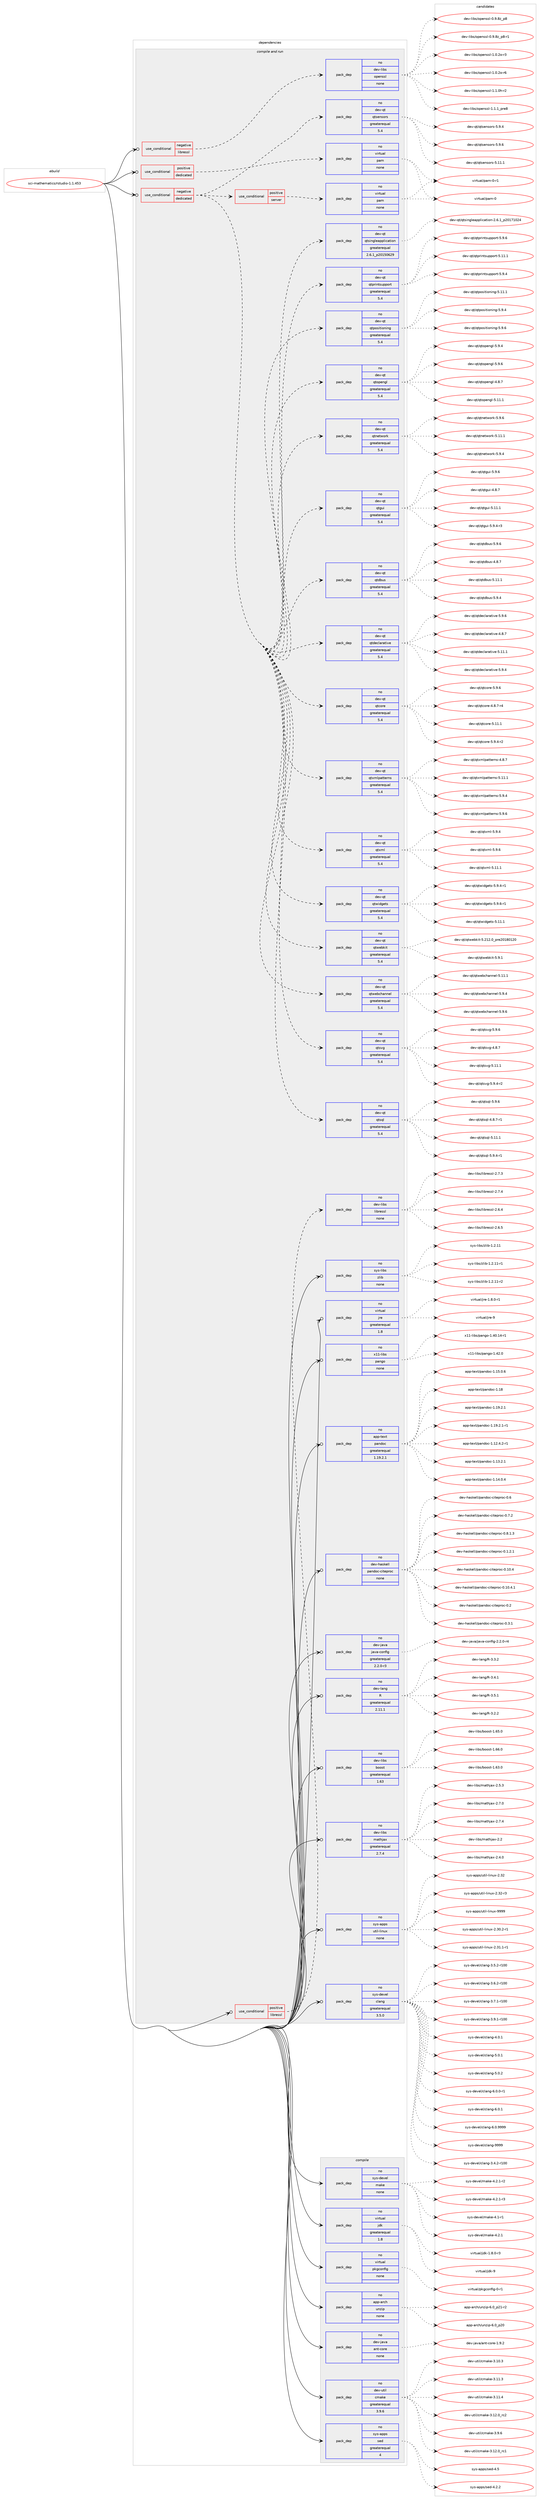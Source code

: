 digraph prolog {

# *************
# Graph options
# *************

newrank=true;
concentrate=true;
compound=true;
graph [rankdir=LR,fontname=Helvetica,fontsize=10,ranksep=1.5];#, ranksep=2.5, nodesep=0.2];
edge  [arrowhead=vee];
node  [fontname=Helvetica,fontsize=10];

# **********
# The ebuild
# **********

subgraph cluster_leftcol {
color=gray;
rank=same;
label=<<i>ebuild</i>>;
id [label="sci-mathematics/rstudio-1.1.453", color=red, width=4, href="../sci-mathematics/rstudio-1.1.453.svg"];
}

# ****************
# The dependencies
# ****************

subgraph cluster_midcol {
color=gray;
label=<<i>dependencies</i>>;
subgraph cluster_compile {
fillcolor="#eeeeee";
style=filled;
label=<<i>compile</i>>;
subgraph pack1891 {
dependency2667 [label=<<TABLE BORDER="0" CELLBORDER="1" CELLSPACING="0" CELLPADDING="4" WIDTH="220"><TR><TD ROWSPAN="6" CELLPADDING="30">pack_dep</TD></TR><TR><TD WIDTH="110">no</TD></TR><TR><TD>app-arch</TD></TR><TR><TD>unzip</TD></TR><TR><TD>none</TD></TR><TR><TD></TD></TR></TABLE>>, shape=none, color=blue];
}
id:e -> dependency2667:w [weight=20,style="solid",arrowhead="vee"];
subgraph pack1892 {
dependency2668 [label=<<TABLE BORDER="0" CELLBORDER="1" CELLSPACING="0" CELLPADDING="4" WIDTH="220"><TR><TD ROWSPAN="6" CELLPADDING="30">pack_dep</TD></TR><TR><TD WIDTH="110">no</TD></TR><TR><TD>dev-java</TD></TR><TR><TD>ant-core</TD></TR><TR><TD>none</TD></TR><TR><TD></TD></TR></TABLE>>, shape=none, color=blue];
}
id:e -> dependency2668:w [weight=20,style="solid",arrowhead="vee"];
subgraph pack1893 {
dependency2669 [label=<<TABLE BORDER="0" CELLBORDER="1" CELLSPACING="0" CELLPADDING="4" WIDTH="220"><TR><TD ROWSPAN="6" CELLPADDING="30">pack_dep</TD></TR><TR><TD WIDTH="110">no</TD></TR><TR><TD>dev-util</TD></TR><TR><TD>cmake</TD></TR><TR><TD>greaterequal</TD></TR><TR><TD>3.9.6</TD></TR></TABLE>>, shape=none, color=blue];
}
id:e -> dependency2669:w [weight=20,style="solid",arrowhead="vee"];
subgraph pack1894 {
dependency2670 [label=<<TABLE BORDER="0" CELLBORDER="1" CELLSPACING="0" CELLPADDING="4" WIDTH="220"><TR><TD ROWSPAN="6" CELLPADDING="30">pack_dep</TD></TR><TR><TD WIDTH="110">no</TD></TR><TR><TD>sys-apps</TD></TR><TR><TD>sed</TD></TR><TR><TD>greaterequal</TD></TR><TR><TD>4</TD></TR></TABLE>>, shape=none, color=blue];
}
id:e -> dependency2670:w [weight=20,style="solid",arrowhead="vee"];
subgraph pack1895 {
dependency2671 [label=<<TABLE BORDER="0" CELLBORDER="1" CELLSPACING="0" CELLPADDING="4" WIDTH="220"><TR><TD ROWSPAN="6" CELLPADDING="30">pack_dep</TD></TR><TR><TD WIDTH="110">no</TD></TR><TR><TD>sys-devel</TD></TR><TR><TD>make</TD></TR><TR><TD>none</TD></TR><TR><TD></TD></TR></TABLE>>, shape=none, color=blue];
}
id:e -> dependency2671:w [weight=20,style="solid",arrowhead="vee"];
subgraph pack1896 {
dependency2672 [label=<<TABLE BORDER="0" CELLBORDER="1" CELLSPACING="0" CELLPADDING="4" WIDTH="220"><TR><TD ROWSPAN="6" CELLPADDING="30">pack_dep</TD></TR><TR><TD WIDTH="110">no</TD></TR><TR><TD>virtual</TD></TR><TR><TD>jdk</TD></TR><TR><TD>greaterequal</TD></TR><TR><TD>1.8</TD></TR></TABLE>>, shape=none, color=blue];
}
id:e -> dependency2672:w [weight=20,style="solid",arrowhead="vee"];
subgraph pack1897 {
dependency2673 [label=<<TABLE BORDER="0" CELLBORDER="1" CELLSPACING="0" CELLPADDING="4" WIDTH="220"><TR><TD ROWSPAN="6" CELLPADDING="30">pack_dep</TD></TR><TR><TD WIDTH="110">no</TD></TR><TR><TD>virtual</TD></TR><TR><TD>pkgconfig</TD></TR><TR><TD>none</TD></TR><TR><TD></TD></TR></TABLE>>, shape=none, color=blue];
}
id:e -> dependency2673:w [weight=20,style="solid",arrowhead="vee"];
}
subgraph cluster_compileandrun {
fillcolor="#eeeeee";
style=filled;
label=<<i>compile and run</i>>;
subgraph cond738 {
dependency2674 [label=<<TABLE BORDER="0" CELLBORDER="1" CELLSPACING="0" CELLPADDING="4"><TR><TD ROWSPAN="3" CELLPADDING="10">use_conditional</TD></TR><TR><TD>negative</TD></TR><TR><TD>dedicated</TD></TR></TABLE>>, shape=none, color=red];
subgraph pack1898 {
dependency2675 [label=<<TABLE BORDER="0" CELLBORDER="1" CELLSPACING="0" CELLPADDING="4" WIDTH="220"><TR><TD ROWSPAN="6" CELLPADDING="30">pack_dep</TD></TR><TR><TD WIDTH="110">no</TD></TR><TR><TD>dev-qt</TD></TR><TR><TD>qtcore</TD></TR><TR><TD>greaterequal</TD></TR><TR><TD>5.4</TD></TR></TABLE>>, shape=none, color=blue];
}
dependency2674:e -> dependency2675:w [weight=20,style="dashed",arrowhead="vee"];
subgraph pack1899 {
dependency2676 [label=<<TABLE BORDER="0" CELLBORDER="1" CELLSPACING="0" CELLPADDING="4" WIDTH="220"><TR><TD ROWSPAN="6" CELLPADDING="30">pack_dep</TD></TR><TR><TD WIDTH="110">no</TD></TR><TR><TD>dev-qt</TD></TR><TR><TD>qtdeclarative</TD></TR><TR><TD>greaterequal</TD></TR><TR><TD>5.4</TD></TR></TABLE>>, shape=none, color=blue];
}
dependency2674:e -> dependency2676:w [weight=20,style="dashed",arrowhead="vee"];
subgraph pack1900 {
dependency2677 [label=<<TABLE BORDER="0" CELLBORDER="1" CELLSPACING="0" CELLPADDING="4" WIDTH="220"><TR><TD ROWSPAN="6" CELLPADDING="30">pack_dep</TD></TR><TR><TD WIDTH="110">no</TD></TR><TR><TD>dev-qt</TD></TR><TR><TD>qtdbus</TD></TR><TR><TD>greaterequal</TD></TR><TR><TD>5.4</TD></TR></TABLE>>, shape=none, color=blue];
}
dependency2674:e -> dependency2677:w [weight=20,style="dashed",arrowhead="vee"];
subgraph pack1901 {
dependency2678 [label=<<TABLE BORDER="0" CELLBORDER="1" CELLSPACING="0" CELLPADDING="4" WIDTH="220"><TR><TD ROWSPAN="6" CELLPADDING="30">pack_dep</TD></TR><TR><TD WIDTH="110">no</TD></TR><TR><TD>dev-qt</TD></TR><TR><TD>qtgui</TD></TR><TR><TD>greaterequal</TD></TR><TR><TD>5.4</TD></TR></TABLE>>, shape=none, color=blue];
}
dependency2674:e -> dependency2678:w [weight=20,style="dashed",arrowhead="vee"];
subgraph pack1902 {
dependency2679 [label=<<TABLE BORDER="0" CELLBORDER="1" CELLSPACING="0" CELLPADDING="4" WIDTH="220"><TR><TD ROWSPAN="6" CELLPADDING="30">pack_dep</TD></TR><TR><TD WIDTH="110">no</TD></TR><TR><TD>dev-qt</TD></TR><TR><TD>qtnetwork</TD></TR><TR><TD>greaterequal</TD></TR><TR><TD>5.4</TD></TR></TABLE>>, shape=none, color=blue];
}
dependency2674:e -> dependency2679:w [weight=20,style="dashed",arrowhead="vee"];
subgraph pack1903 {
dependency2680 [label=<<TABLE BORDER="0" CELLBORDER="1" CELLSPACING="0" CELLPADDING="4" WIDTH="220"><TR><TD ROWSPAN="6" CELLPADDING="30">pack_dep</TD></TR><TR><TD WIDTH="110">no</TD></TR><TR><TD>dev-qt</TD></TR><TR><TD>qtopengl</TD></TR><TR><TD>greaterequal</TD></TR><TR><TD>5.4</TD></TR></TABLE>>, shape=none, color=blue];
}
dependency2674:e -> dependency2680:w [weight=20,style="dashed",arrowhead="vee"];
subgraph pack1904 {
dependency2681 [label=<<TABLE BORDER="0" CELLBORDER="1" CELLSPACING="0" CELLPADDING="4" WIDTH="220"><TR><TD ROWSPAN="6" CELLPADDING="30">pack_dep</TD></TR><TR><TD WIDTH="110">no</TD></TR><TR><TD>dev-qt</TD></TR><TR><TD>qtpositioning</TD></TR><TR><TD>greaterequal</TD></TR><TR><TD>5.4</TD></TR></TABLE>>, shape=none, color=blue];
}
dependency2674:e -> dependency2681:w [weight=20,style="dashed",arrowhead="vee"];
subgraph pack1905 {
dependency2682 [label=<<TABLE BORDER="0" CELLBORDER="1" CELLSPACING="0" CELLPADDING="4" WIDTH="220"><TR><TD ROWSPAN="6" CELLPADDING="30">pack_dep</TD></TR><TR><TD WIDTH="110">no</TD></TR><TR><TD>dev-qt</TD></TR><TR><TD>qtprintsupport</TD></TR><TR><TD>greaterequal</TD></TR><TR><TD>5.4</TD></TR></TABLE>>, shape=none, color=blue];
}
dependency2674:e -> dependency2682:w [weight=20,style="dashed",arrowhead="vee"];
subgraph pack1906 {
dependency2683 [label=<<TABLE BORDER="0" CELLBORDER="1" CELLSPACING="0" CELLPADDING="4" WIDTH="220"><TR><TD ROWSPAN="6" CELLPADDING="30">pack_dep</TD></TR><TR><TD WIDTH="110">no</TD></TR><TR><TD>dev-qt</TD></TR><TR><TD>qtsingleapplication</TD></TR><TR><TD>greaterequal</TD></TR><TR><TD>2.6.1_p20150629</TD></TR></TABLE>>, shape=none, color=blue];
}
dependency2674:e -> dependency2683:w [weight=20,style="dashed",arrowhead="vee"];
subgraph pack1907 {
dependency2684 [label=<<TABLE BORDER="0" CELLBORDER="1" CELLSPACING="0" CELLPADDING="4" WIDTH="220"><TR><TD ROWSPAN="6" CELLPADDING="30">pack_dep</TD></TR><TR><TD WIDTH="110">no</TD></TR><TR><TD>dev-qt</TD></TR><TR><TD>qtsensors</TD></TR><TR><TD>greaterequal</TD></TR><TR><TD>5.4</TD></TR></TABLE>>, shape=none, color=blue];
}
dependency2674:e -> dependency2684:w [weight=20,style="dashed",arrowhead="vee"];
subgraph pack1908 {
dependency2685 [label=<<TABLE BORDER="0" CELLBORDER="1" CELLSPACING="0" CELLPADDING="4" WIDTH="220"><TR><TD ROWSPAN="6" CELLPADDING="30">pack_dep</TD></TR><TR><TD WIDTH="110">no</TD></TR><TR><TD>dev-qt</TD></TR><TR><TD>qtsql</TD></TR><TR><TD>greaterequal</TD></TR><TR><TD>5.4</TD></TR></TABLE>>, shape=none, color=blue];
}
dependency2674:e -> dependency2685:w [weight=20,style="dashed",arrowhead="vee"];
subgraph pack1909 {
dependency2686 [label=<<TABLE BORDER="0" CELLBORDER="1" CELLSPACING="0" CELLPADDING="4" WIDTH="220"><TR><TD ROWSPAN="6" CELLPADDING="30">pack_dep</TD></TR><TR><TD WIDTH="110">no</TD></TR><TR><TD>dev-qt</TD></TR><TR><TD>qtsvg</TD></TR><TR><TD>greaterequal</TD></TR><TR><TD>5.4</TD></TR></TABLE>>, shape=none, color=blue];
}
dependency2674:e -> dependency2686:w [weight=20,style="dashed",arrowhead="vee"];
subgraph pack1910 {
dependency2687 [label=<<TABLE BORDER="0" CELLBORDER="1" CELLSPACING="0" CELLPADDING="4" WIDTH="220"><TR><TD ROWSPAN="6" CELLPADDING="30">pack_dep</TD></TR><TR><TD WIDTH="110">no</TD></TR><TR><TD>dev-qt</TD></TR><TR><TD>qtwebchannel</TD></TR><TR><TD>greaterequal</TD></TR><TR><TD>5.4</TD></TR></TABLE>>, shape=none, color=blue];
}
dependency2674:e -> dependency2687:w [weight=20,style="dashed",arrowhead="vee"];
subgraph pack1911 {
dependency2688 [label=<<TABLE BORDER="0" CELLBORDER="1" CELLSPACING="0" CELLPADDING="4" WIDTH="220"><TR><TD ROWSPAN="6" CELLPADDING="30">pack_dep</TD></TR><TR><TD WIDTH="110">no</TD></TR><TR><TD>dev-qt</TD></TR><TR><TD>qtwebkit</TD></TR><TR><TD>greaterequal</TD></TR><TR><TD>5.4</TD></TR></TABLE>>, shape=none, color=blue];
}
dependency2674:e -> dependency2688:w [weight=20,style="dashed",arrowhead="vee"];
subgraph pack1912 {
dependency2689 [label=<<TABLE BORDER="0" CELLBORDER="1" CELLSPACING="0" CELLPADDING="4" WIDTH="220"><TR><TD ROWSPAN="6" CELLPADDING="30">pack_dep</TD></TR><TR><TD WIDTH="110">no</TD></TR><TR><TD>dev-qt</TD></TR><TR><TD>qtwidgets</TD></TR><TR><TD>greaterequal</TD></TR><TR><TD>5.4</TD></TR></TABLE>>, shape=none, color=blue];
}
dependency2674:e -> dependency2689:w [weight=20,style="dashed",arrowhead="vee"];
subgraph pack1913 {
dependency2690 [label=<<TABLE BORDER="0" CELLBORDER="1" CELLSPACING="0" CELLPADDING="4" WIDTH="220"><TR><TD ROWSPAN="6" CELLPADDING="30">pack_dep</TD></TR><TR><TD WIDTH="110">no</TD></TR><TR><TD>dev-qt</TD></TR><TR><TD>qtxml</TD></TR><TR><TD>greaterequal</TD></TR><TR><TD>5.4</TD></TR></TABLE>>, shape=none, color=blue];
}
dependency2674:e -> dependency2690:w [weight=20,style="dashed",arrowhead="vee"];
subgraph pack1914 {
dependency2691 [label=<<TABLE BORDER="0" CELLBORDER="1" CELLSPACING="0" CELLPADDING="4" WIDTH="220"><TR><TD ROWSPAN="6" CELLPADDING="30">pack_dep</TD></TR><TR><TD WIDTH="110">no</TD></TR><TR><TD>dev-qt</TD></TR><TR><TD>qtxmlpatterns</TD></TR><TR><TD>greaterequal</TD></TR><TR><TD>5.4</TD></TR></TABLE>>, shape=none, color=blue];
}
dependency2674:e -> dependency2691:w [weight=20,style="dashed",arrowhead="vee"];
subgraph cond739 {
dependency2692 [label=<<TABLE BORDER="0" CELLBORDER="1" CELLSPACING="0" CELLPADDING="4"><TR><TD ROWSPAN="3" CELLPADDING="10">use_conditional</TD></TR><TR><TD>positive</TD></TR><TR><TD>server</TD></TR></TABLE>>, shape=none, color=red];
subgraph pack1915 {
dependency2693 [label=<<TABLE BORDER="0" CELLBORDER="1" CELLSPACING="0" CELLPADDING="4" WIDTH="220"><TR><TD ROWSPAN="6" CELLPADDING="30">pack_dep</TD></TR><TR><TD WIDTH="110">no</TD></TR><TR><TD>virtual</TD></TR><TR><TD>pam</TD></TR><TR><TD>none</TD></TR><TR><TD></TD></TR></TABLE>>, shape=none, color=blue];
}
dependency2692:e -> dependency2693:w [weight=20,style="dashed",arrowhead="vee"];
}
dependency2674:e -> dependency2692:w [weight=20,style="dashed",arrowhead="vee"];
}
id:e -> dependency2674:w [weight=20,style="solid",arrowhead="odotvee"];
subgraph cond740 {
dependency2694 [label=<<TABLE BORDER="0" CELLBORDER="1" CELLSPACING="0" CELLPADDING="4"><TR><TD ROWSPAN="3" CELLPADDING="10">use_conditional</TD></TR><TR><TD>negative</TD></TR><TR><TD>libressl</TD></TR></TABLE>>, shape=none, color=red];
subgraph pack1916 {
dependency2695 [label=<<TABLE BORDER="0" CELLBORDER="1" CELLSPACING="0" CELLPADDING="4" WIDTH="220"><TR><TD ROWSPAN="6" CELLPADDING="30">pack_dep</TD></TR><TR><TD WIDTH="110">no</TD></TR><TR><TD>dev-libs</TD></TR><TR><TD>openssl</TD></TR><TR><TD>none</TD></TR><TR><TD></TD></TR></TABLE>>, shape=none, color=blue];
}
dependency2694:e -> dependency2695:w [weight=20,style="dashed",arrowhead="vee"];
}
id:e -> dependency2694:w [weight=20,style="solid",arrowhead="odotvee"];
subgraph cond741 {
dependency2696 [label=<<TABLE BORDER="0" CELLBORDER="1" CELLSPACING="0" CELLPADDING="4"><TR><TD ROWSPAN="3" CELLPADDING="10">use_conditional</TD></TR><TR><TD>positive</TD></TR><TR><TD>dedicated</TD></TR></TABLE>>, shape=none, color=red];
subgraph pack1917 {
dependency2697 [label=<<TABLE BORDER="0" CELLBORDER="1" CELLSPACING="0" CELLPADDING="4" WIDTH="220"><TR><TD ROWSPAN="6" CELLPADDING="30">pack_dep</TD></TR><TR><TD WIDTH="110">no</TD></TR><TR><TD>virtual</TD></TR><TR><TD>pam</TD></TR><TR><TD>none</TD></TR><TR><TD></TD></TR></TABLE>>, shape=none, color=blue];
}
dependency2696:e -> dependency2697:w [weight=20,style="dashed",arrowhead="vee"];
}
id:e -> dependency2696:w [weight=20,style="solid",arrowhead="odotvee"];
subgraph cond742 {
dependency2698 [label=<<TABLE BORDER="0" CELLBORDER="1" CELLSPACING="0" CELLPADDING="4"><TR><TD ROWSPAN="3" CELLPADDING="10">use_conditional</TD></TR><TR><TD>positive</TD></TR><TR><TD>libressl</TD></TR></TABLE>>, shape=none, color=red];
subgraph pack1918 {
dependency2699 [label=<<TABLE BORDER="0" CELLBORDER="1" CELLSPACING="0" CELLPADDING="4" WIDTH="220"><TR><TD ROWSPAN="6" CELLPADDING="30">pack_dep</TD></TR><TR><TD WIDTH="110">no</TD></TR><TR><TD>dev-libs</TD></TR><TR><TD>libressl</TD></TR><TR><TD>none</TD></TR><TR><TD></TD></TR></TABLE>>, shape=none, color=blue];
}
dependency2698:e -> dependency2699:w [weight=20,style="dashed",arrowhead="vee"];
}
id:e -> dependency2698:w [weight=20,style="solid",arrowhead="odotvee"];
subgraph pack1919 {
dependency2700 [label=<<TABLE BORDER="0" CELLBORDER="1" CELLSPACING="0" CELLPADDING="4" WIDTH="220"><TR><TD ROWSPAN="6" CELLPADDING="30">pack_dep</TD></TR><TR><TD WIDTH="110">no</TD></TR><TR><TD>app-text</TD></TR><TR><TD>pandoc</TD></TR><TR><TD>greaterequal</TD></TR><TR><TD>1.19.2.1</TD></TR></TABLE>>, shape=none, color=blue];
}
id:e -> dependency2700:w [weight=20,style="solid",arrowhead="odotvee"];
subgraph pack1920 {
dependency2701 [label=<<TABLE BORDER="0" CELLBORDER="1" CELLSPACING="0" CELLPADDING="4" WIDTH="220"><TR><TD ROWSPAN="6" CELLPADDING="30">pack_dep</TD></TR><TR><TD WIDTH="110">no</TD></TR><TR><TD>dev-haskell</TD></TR><TR><TD>pandoc-citeproc</TD></TR><TR><TD>none</TD></TR><TR><TD></TD></TR></TABLE>>, shape=none, color=blue];
}
id:e -> dependency2701:w [weight=20,style="solid",arrowhead="odotvee"];
subgraph pack1921 {
dependency2702 [label=<<TABLE BORDER="0" CELLBORDER="1" CELLSPACING="0" CELLPADDING="4" WIDTH="220"><TR><TD ROWSPAN="6" CELLPADDING="30">pack_dep</TD></TR><TR><TD WIDTH="110">no</TD></TR><TR><TD>dev-java</TD></TR><TR><TD>java-config</TD></TR><TR><TD>greaterequal</TD></TR><TR><TD>2.2.0-r3</TD></TR></TABLE>>, shape=none, color=blue];
}
id:e -> dependency2702:w [weight=20,style="solid",arrowhead="odotvee"];
subgraph pack1922 {
dependency2703 [label=<<TABLE BORDER="0" CELLBORDER="1" CELLSPACING="0" CELLPADDING="4" WIDTH="220"><TR><TD ROWSPAN="6" CELLPADDING="30">pack_dep</TD></TR><TR><TD WIDTH="110">no</TD></TR><TR><TD>dev-lang</TD></TR><TR><TD>R</TD></TR><TR><TD>greaterequal</TD></TR><TR><TD>2.11.1</TD></TR></TABLE>>, shape=none, color=blue];
}
id:e -> dependency2703:w [weight=20,style="solid",arrowhead="odotvee"];
subgraph pack1923 {
dependency2704 [label=<<TABLE BORDER="0" CELLBORDER="1" CELLSPACING="0" CELLPADDING="4" WIDTH="220"><TR><TD ROWSPAN="6" CELLPADDING="30">pack_dep</TD></TR><TR><TD WIDTH="110">no</TD></TR><TR><TD>dev-libs</TD></TR><TR><TD>boost</TD></TR><TR><TD>greaterequal</TD></TR><TR><TD>1.63</TD></TR></TABLE>>, shape=none, color=blue];
}
id:e -> dependency2704:w [weight=20,style="solid",arrowhead="odotvee"];
subgraph pack1924 {
dependency2705 [label=<<TABLE BORDER="0" CELLBORDER="1" CELLSPACING="0" CELLPADDING="4" WIDTH="220"><TR><TD ROWSPAN="6" CELLPADDING="30">pack_dep</TD></TR><TR><TD WIDTH="110">no</TD></TR><TR><TD>dev-libs</TD></TR><TR><TD>mathjax</TD></TR><TR><TD>greaterequal</TD></TR><TR><TD>2.7.4</TD></TR></TABLE>>, shape=none, color=blue];
}
id:e -> dependency2705:w [weight=20,style="solid",arrowhead="odotvee"];
subgraph pack1925 {
dependency2706 [label=<<TABLE BORDER="0" CELLBORDER="1" CELLSPACING="0" CELLPADDING="4" WIDTH="220"><TR><TD ROWSPAN="6" CELLPADDING="30">pack_dep</TD></TR><TR><TD WIDTH="110">no</TD></TR><TR><TD>sys-apps</TD></TR><TR><TD>util-linux</TD></TR><TR><TD>none</TD></TR><TR><TD></TD></TR></TABLE>>, shape=none, color=blue];
}
id:e -> dependency2706:w [weight=20,style="solid",arrowhead="odotvee"];
subgraph pack1926 {
dependency2707 [label=<<TABLE BORDER="0" CELLBORDER="1" CELLSPACING="0" CELLPADDING="4" WIDTH="220"><TR><TD ROWSPAN="6" CELLPADDING="30">pack_dep</TD></TR><TR><TD WIDTH="110">no</TD></TR><TR><TD>sys-devel</TD></TR><TR><TD>clang</TD></TR><TR><TD>greaterequal</TD></TR><TR><TD>3.5.0</TD></TR></TABLE>>, shape=none, color=blue];
}
id:e -> dependency2707:w [weight=20,style="solid",arrowhead="odotvee"];
subgraph pack1927 {
dependency2708 [label=<<TABLE BORDER="0" CELLBORDER="1" CELLSPACING="0" CELLPADDING="4" WIDTH="220"><TR><TD ROWSPAN="6" CELLPADDING="30">pack_dep</TD></TR><TR><TD WIDTH="110">no</TD></TR><TR><TD>sys-libs</TD></TR><TR><TD>zlib</TD></TR><TR><TD>none</TD></TR><TR><TD></TD></TR></TABLE>>, shape=none, color=blue];
}
id:e -> dependency2708:w [weight=20,style="solid",arrowhead="odotvee"];
subgraph pack1928 {
dependency2709 [label=<<TABLE BORDER="0" CELLBORDER="1" CELLSPACING="0" CELLPADDING="4" WIDTH="220"><TR><TD ROWSPAN="6" CELLPADDING="30">pack_dep</TD></TR><TR><TD WIDTH="110">no</TD></TR><TR><TD>virtual</TD></TR><TR><TD>jre</TD></TR><TR><TD>greaterequal</TD></TR><TR><TD>1.8</TD></TR></TABLE>>, shape=none, color=blue];
}
id:e -> dependency2709:w [weight=20,style="solid",arrowhead="odotvee"];
subgraph pack1929 {
dependency2710 [label=<<TABLE BORDER="0" CELLBORDER="1" CELLSPACING="0" CELLPADDING="4" WIDTH="220"><TR><TD ROWSPAN="6" CELLPADDING="30">pack_dep</TD></TR><TR><TD WIDTH="110">no</TD></TR><TR><TD>x11-libs</TD></TR><TR><TD>pango</TD></TR><TR><TD>none</TD></TR><TR><TD></TD></TR></TABLE>>, shape=none, color=blue];
}
id:e -> dependency2710:w [weight=20,style="solid",arrowhead="odotvee"];
}
subgraph cluster_run {
fillcolor="#eeeeee";
style=filled;
label=<<i>run</i>>;
}
}

# **************
# The candidates
# **************

subgraph cluster_choices {
rank=same;
color=gray;
label=<<i>candidates</i>>;

subgraph choice1891 {
color=black;
nodesep=1;
choice971121124597114991044711711012210511245544648951125048 [label="app-arch/unzip-6.0_p20", color=red, width=4,href="../app-arch/unzip-6.0_p20.svg"];
choice9711211245971149910447117110122105112455446489511250494511450 [label="app-arch/unzip-6.0_p21-r2", color=red, width=4,href="../app-arch/unzip-6.0_p21-r2.svg"];
dependency2667:e -> choice971121124597114991044711711012210511245544648951125048:w [style=dotted,weight="100"];
dependency2667:e -> choice9711211245971149910447117110122105112455446489511250494511450:w [style=dotted,weight="100"];
}
subgraph choice1892 {
color=black;
nodesep=1;
choice10010111845106971189747971101164599111114101454946574650 [label="dev-java/ant-core-1.9.2", color=red, width=4,href="../dev-java/ant-core-1.9.2.svg"];
dependency2668:e -> choice10010111845106971189747971101164599111114101454946574650:w [style=dotted,weight="100"];
}
subgraph choice1893 {
color=black;
nodesep=1;
choice1001011184511711610510847991099710710145514649504648951149949 [label="dev-util/cmake-3.12.0_rc1", color=red, width=4,href="../dev-util/cmake-3.12.0_rc1.svg"];
choice1001011184511711610510847991099710710145514649484651 [label="dev-util/cmake-3.10.3", color=red, width=4,href="../dev-util/cmake-3.10.3.svg"];
choice1001011184511711610510847991099710710145514649494651 [label="dev-util/cmake-3.11.3", color=red, width=4,href="../dev-util/cmake-3.11.3.svg"];
choice1001011184511711610510847991099710710145514649494652 [label="dev-util/cmake-3.11.4", color=red, width=4,href="../dev-util/cmake-3.11.4.svg"];
choice1001011184511711610510847991099710710145514649504648951149950 [label="dev-util/cmake-3.12.0_rc2", color=red, width=4,href="../dev-util/cmake-3.12.0_rc2.svg"];
choice10010111845117116105108479910997107101455146574654 [label="dev-util/cmake-3.9.6", color=red, width=4,href="../dev-util/cmake-3.9.6.svg"];
dependency2669:e -> choice1001011184511711610510847991099710710145514649504648951149949:w [style=dotted,weight="100"];
dependency2669:e -> choice1001011184511711610510847991099710710145514649484651:w [style=dotted,weight="100"];
dependency2669:e -> choice1001011184511711610510847991099710710145514649494651:w [style=dotted,weight="100"];
dependency2669:e -> choice1001011184511711610510847991099710710145514649494652:w [style=dotted,weight="100"];
dependency2669:e -> choice1001011184511711610510847991099710710145514649504648951149950:w [style=dotted,weight="100"];
dependency2669:e -> choice10010111845117116105108479910997107101455146574654:w [style=dotted,weight="100"];
}
subgraph choice1894 {
color=black;
nodesep=1;
choice115121115459711211211547115101100455246504650 [label="sys-apps/sed-4.2.2", color=red, width=4,href="../sys-apps/sed-4.2.2.svg"];
choice11512111545971121121154711510110045524653 [label="sys-apps/sed-4.5", color=red, width=4,href="../sys-apps/sed-4.5.svg"];
dependency2670:e -> choice115121115459711211211547115101100455246504650:w [style=dotted,weight="100"];
dependency2670:e -> choice11512111545971121121154711510110045524653:w [style=dotted,weight="100"];
}
subgraph choice1895 {
color=black;
nodesep=1;
choice115121115451001011181011084710997107101455246494511449 [label="sys-devel/make-4.1-r1", color=red, width=4,href="../sys-devel/make-4.1-r1.svg"];
choice115121115451001011181011084710997107101455246504649 [label="sys-devel/make-4.2.1", color=red, width=4,href="../sys-devel/make-4.2.1.svg"];
choice1151211154510010111810110847109971071014552465046494511450 [label="sys-devel/make-4.2.1-r2", color=red, width=4,href="../sys-devel/make-4.2.1-r2.svg"];
choice1151211154510010111810110847109971071014552465046494511451 [label="sys-devel/make-4.2.1-r3", color=red, width=4,href="../sys-devel/make-4.2.1-r3.svg"];
dependency2671:e -> choice115121115451001011181011084710997107101455246494511449:w [style=dotted,weight="100"];
dependency2671:e -> choice115121115451001011181011084710997107101455246504649:w [style=dotted,weight="100"];
dependency2671:e -> choice1151211154510010111810110847109971071014552465046494511450:w [style=dotted,weight="100"];
dependency2671:e -> choice1151211154510010111810110847109971071014552465046494511451:w [style=dotted,weight="100"];
}
subgraph choice1896 {
color=black;
nodesep=1;
choice11810511411611797108471061001074549465646484511451 [label="virtual/jdk-1.8.0-r3", color=red, width=4,href="../virtual/jdk-1.8.0-r3.svg"];
choice11810511411611797108471061001074557 [label="virtual/jdk-9", color=red, width=4,href="../virtual/jdk-9.svg"];
dependency2672:e -> choice11810511411611797108471061001074549465646484511451:w [style=dotted,weight="100"];
dependency2672:e -> choice11810511411611797108471061001074557:w [style=dotted,weight="100"];
}
subgraph choice1897 {
color=black;
nodesep=1;
choice11810511411611797108471121071039911111010210510345484511449 [label="virtual/pkgconfig-0-r1", color=red, width=4,href="../virtual/pkgconfig-0-r1.svg"];
dependency2673:e -> choice11810511411611797108471121071039911111010210510345484511449:w [style=dotted,weight="100"];
}
subgraph choice1898 {
color=black;
nodesep=1;
choice1001011184511311647113116991111141014552465646554511452 [label="dev-qt/qtcore-4.8.7-r4", color=red, width=4,href="../dev-qt/qtcore-4.8.7-r4.svg"];
choice10010111845113116471131169911111410145534649494649 [label="dev-qt/qtcore-5.11.1", color=red, width=4,href="../dev-qt/qtcore-5.11.1.svg"];
choice1001011184511311647113116991111141014553465746524511450 [label="dev-qt/qtcore-5.9.4-r2", color=red, width=4,href="../dev-qt/qtcore-5.9.4-r2.svg"];
choice100101118451131164711311699111114101455346574654 [label="dev-qt/qtcore-5.9.6", color=red, width=4,href="../dev-qt/qtcore-5.9.6.svg"];
dependency2675:e -> choice1001011184511311647113116991111141014552465646554511452:w [style=dotted,weight="100"];
dependency2675:e -> choice10010111845113116471131169911111410145534649494649:w [style=dotted,weight="100"];
dependency2675:e -> choice1001011184511311647113116991111141014553465746524511450:w [style=dotted,weight="100"];
dependency2675:e -> choice100101118451131164711311699111114101455346574654:w [style=dotted,weight="100"];
}
subgraph choice1899 {
color=black;
nodesep=1;
choice1001011184511311647113116100101991089711497116105118101455246564655 [label="dev-qt/qtdeclarative-4.8.7", color=red, width=4,href="../dev-qt/qtdeclarative-4.8.7.svg"];
choice100101118451131164711311610010199108971149711610511810145534649494649 [label="dev-qt/qtdeclarative-5.11.1", color=red, width=4,href="../dev-qt/qtdeclarative-5.11.1.svg"];
choice1001011184511311647113116100101991089711497116105118101455346574652 [label="dev-qt/qtdeclarative-5.9.4", color=red, width=4,href="../dev-qt/qtdeclarative-5.9.4.svg"];
choice1001011184511311647113116100101991089711497116105118101455346574654 [label="dev-qt/qtdeclarative-5.9.6", color=red, width=4,href="../dev-qt/qtdeclarative-5.9.6.svg"];
dependency2676:e -> choice1001011184511311647113116100101991089711497116105118101455246564655:w [style=dotted,weight="100"];
dependency2676:e -> choice100101118451131164711311610010199108971149711610511810145534649494649:w [style=dotted,weight="100"];
dependency2676:e -> choice1001011184511311647113116100101991089711497116105118101455346574652:w [style=dotted,weight="100"];
dependency2676:e -> choice1001011184511311647113116100101991089711497116105118101455346574654:w [style=dotted,weight="100"];
}
subgraph choice1900 {
color=black;
nodesep=1;
choice100101118451131164711311610098117115455246564655 [label="dev-qt/qtdbus-4.8.7", color=red, width=4,href="../dev-qt/qtdbus-4.8.7.svg"];
choice10010111845113116471131161009811711545534649494649 [label="dev-qt/qtdbus-5.11.1", color=red, width=4,href="../dev-qt/qtdbus-5.11.1.svg"];
choice100101118451131164711311610098117115455346574652 [label="dev-qt/qtdbus-5.9.4", color=red, width=4,href="../dev-qt/qtdbus-5.9.4.svg"];
choice100101118451131164711311610098117115455346574654 [label="dev-qt/qtdbus-5.9.6", color=red, width=4,href="../dev-qt/qtdbus-5.9.6.svg"];
dependency2677:e -> choice100101118451131164711311610098117115455246564655:w [style=dotted,weight="100"];
dependency2677:e -> choice10010111845113116471131161009811711545534649494649:w [style=dotted,weight="100"];
dependency2677:e -> choice100101118451131164711311610098117115455346574652:w [style=dotted,weight="100"];
dependency2677:e -> choice100101118451131164711311610098117115455346574654:w [style=dotted,weight="100"];
}
subgraph choice1901 {
color=black;
nodesep=1;
choice1001011184511311647113116103117105455246564655 [label="dev-qt/qtgui-4.8.7", color=red, width=4,href="../dev-qt/qtgui-4.8.7.svg"];
choice100101118451131164711311610311710545534649494649 [label="dev-qt/qtgui-5.11.1", color=red, width=4,href="../dev-qt/qtgui-5.11.1.svg"];
choice10010111845113116471131161031171054553465746524511451 [label="dev-qt/qtgui-5.9.4-r3", color=red, width=4,href="../dev-qt/qtgui-5.9.4-r3.svg"];
choice1001011184511311647113116103117105455346574654 [label="dev-qt/qtgui-5.9.6", color=red, width=4,href="../dev-qt/qtgui-5.9.6.svg"];
dependency2678:e -> choice1001011184511311647113116103117105455246564655:w [style=dotted,weight="100"];
dependency2678:e -> choice100101118451131164711311610311710545534649494649:w [style=dotted,weight="100"];
dependency2678:e -> choice10010111845113116471131161031171054553465746524511451:w [style=dotted,weight="100"];
dependency2678:e -> choice1001011184511311647113116103117105455346574654:w [style=dotted,weight="100"];
}
subgraph choice1902 {
color=black;
nodesep=1;
choice100101118451131164711311611010111611911111410745534649494649 [label="dev-qt/qtnetwork-5.11.1", color=red, width=4,href="../dev-qt/qtnetwork-5.11.1.svg"];
choice1001011184511311647113116110101116119111114107455346574652 [label="dev-qt/qtnetwork-5.9.4", color=red, width=4,href="../dev-qt/qtnetwork-5.9.4.svg"];
choice1001011184511311647113116110101116119111114107455346574654 [label="dev-qt/qtnetwork-5.9.6", color=red, width=4,href="../dev-qt/qtnetwork-5.9.6.svg"];
dependency2679:e -> choice100101118451131164711311611010111611911111410745534649494649:w [style=dotted,weight="100"];
dependency2679:e -> choice1001011184511311647113116110101116119111114107455346574652:w [style=dotted,weight="100"];
dependency2679:e -> choice1001011184511311647113116110101116119111114107455346574654:w [style=dotted,weight="100"];
}
subgraph choice1903 {
color=black;
nodesep=1;
choice1001011184511311647113116111112101110103108455246564655 [label="dev-qt/qtopengl-4.8.7", color=red, width=4,href="../dev-qt/qtopengl-4.8.7.svg"];
choice100101118451131164711311611111210111010310845534649494649 [label="dev-qt/qtopengl-5.11.1", color=red, width=4,href="../dev-qt/qtopengl-5.11.1.svg"];
choice1001011184511311647113116111112101110103108455346574652 [label="dev-qt/qtopengl-5.9.4", color=red, width=4,href="../dev-qt/qtopengl-5.9.4.svg"];
choice1001011184511311647113116111112101110103108455346574654 [label="dev-qt/qtopengl-5.9.6", color=red, width=4,href="../dev-qt/qtopengl-5.9.6.svg"];
dependency2680:e -> choice1001011184511311647113116111112101110103108455246564655:w [style=dotted,weight="100"];
dependency2680:e -> choice100101118451131164711311611111210111010310845534649494649:w [style=dotted,weight="100"];
dependency2680:e -> choice1001011184511311647113116111112101110103108455346574652:w [style=dotted,weight="100"];
dependency2680:e -> choice1001011184511311647113116111112101110103108455346574654:w [style=dotted,weight="100"];
}
subgraph choice1904 {
color=black;
nodesep=1;
choice100101118451131164711311611211111510511610511111010511010345534649494649 [label="dev-qt/qtpositioning-5.11.1", color=red, width=4,href="../dev-qt/qtpositioning-5.11.1.svg"];
choice1001011184511311647113116112111115105116105111110105110103455346574652 [label="dev-qt/qtpositioning-5.9.4", color=red, width=4,href="../dev-qt/qtpositioning-5.9.4.svg"];
choice1001011184511311647113116112111115105116105111110105110103455346574654 [label="dev-qt/qtpositioning-5.9.6", color=red, width=4,href="../dev-qt/qtpositioning-5.9.6.svg"];
dependency2681:e -> choice100101118451131164711311611211111510511610511111010511010345534649494649:w [style=dotted,weight="100"];
dependency2681:e -> choice1001011184511311647113116112111115105116105111110105110103455346574652:w [style=dotted,weight="100"];
dependency2681:e -> choice1001011184511311647113116112111115105116105111110105110103455346574654:w [style=dotted,weight="100"];
}
subgraph choice1905 {
color=black;
nodesep=1;
choice100101118451131164711311611211410511011611511711211211111411645534649494649 [label="dev-qt/qtprintsupport-5.11.1", color=red, width=4,href="../dev-qt/qtprintsupport-5.11.1.svg"];
choice1001011184511311647113116112114105110116115117112112111114116455346574652 [label="dev-qt/qtprintsupport-5.9.4", color=red, width=4,href="../dev-qt/qtprintsupport-5.9.4.svg"];
choice1001011184511311647113116112114105110116115117112112111114116455346574654 [label="dev-qt/qtprintsupport-5.9.6", color=red, width=4,href="../dev-qt/qtprintsupport-5.9.6.svg"];
dependency2682:e -> choice100101118451131164711311611211410511011611511711211211111411645534649494649:w [style=dotted,weight="100"];
dependency2682:e -> choice1001011184511311647113116112114105110116115117112112111114116455346574652:w [style=dotted,weight="100"];
dependency2682:e -> choice1001011184511311647113116112114105110116115117112112111114116455346574654:w [style=dotted,weight="100"];
}
subgraph choice1906 {
color=black;
nodesep=1;
choice1001011184511311647113116115105110103108101971121121081059997116105111110455046544649951125048495549485052 [label="dev-qt/qtsingleapplication-2.6.1_p20171024", color=red, width=4,href="../dev-qt/qtsingleapplication-2.6.1_p20171024.svg"];
dependency2683:e -> choice1001011184511311647113116115105110103108101971121121081059997116105111110455046544649951125048495549485052:w [style=dotted,weight="100"];
}
subgraph choice1907 {
color=black;
nodesep=1;
choice100101118451131164711311611510111011511111411545534649494649 [label="dev-qt/qtsensors-5.11.1", color=red, width=4,href="../dev-qt/qtsensors-5.11.1.svg"];
choice1001011184511311647113116115101110115111114115455346574652 [label="dev-qt/qtsensors-5.9.4", color=red, width=4,href="../dev-qt/qtsensors-5.9.4.svg"];
choice1001011184511311647113116115101110115111114115455346574654 [label="dev-qt/qtsensors-5.9.6", color=red, width=4,href="../dev-qt/qtsensors-5.9.6.svg"];
dependency2684:e -> choice100101118451131164711311611510111011511111411545534649494649:w [style=dotted,weight="100"];
dependency2684:e -> choice1001011184511311647113116115101110115111114115455346574652:w [style=dotted,weight="100"];
dependency2684:e -> choice1001011184511311647113116115101110115111114115455346574654:w [style=dotted,weight="100"];
}
subgraph choice1908 {
color=black;
nodesep=1;
choice10010111845113116471131161151131084552465646554511449 [label="dev-qt/qtsql-4.8.7-r1", color=red, width=4,href="../dev-qt/qtsql-4.8.7-r1.svg"];
choice100101118451131164711311611511310845534649494649 [label="dev-qt/qtsql-5.11.1", color=red, width=4,href="../dev-qt/qtsql-5.11.1.svg"];
choice10010111845113116471131161151131084553465746524511449 [label="dev-qt/qtsql-5.9.4-r1", color=red, width=4,href="../dev-qt/qtsql-5.9.4-r1.svg"];
choice1001011184511311647113116115113108455346574654 [label="dev-qt/qtsql-5.9.6", color=red, width=4,href="../dev-qt/qtsql-5.9.6.svg"];
dependency2685:e -> choice10010111845113116471131161151131084552465646554511449:w [style=dotted,weight="100"];
dependency2685:e -> choice100101118451131164711311611511310845534649494649:w [style=dotted,weight="100"];
dependency2685:e -> choice10010111845113116471131161151131084553465746524511449:w [style=dotted,weight="100"];
dependency2685:e -> choice1001011184511311647113116115113108455346574654:w [style=dotted,weight="100"];
}
subgraph choice1909 {
color=black;
nodesep=1;
choice1001011184511311647113116115118103455246564655 [label="dev-qt/qtsvg-4.8.7", color=red, width=4,href="../dev-qt/qtsvg-4.8.7.svg"];
choice100101118451131164711311611511810345534649494649 [label="dev-qt/qtsvg-5.11.1", color=red, width=4,href="../dev-qt/qtsvg-5.11.1.svg"];
choice10010111845113116471131161151181034553465746524511450 [label="dev-qt/qtsvg-5.9.4-r2", color=red, width=4,href="../dev-qt/qtsvg-5.9.4-r2.svg"];
choice1001011184511311647113116115118103455346574654 [label="dev-qt/qtsvg-5.9.6", color=red, width=4,href="../dev-qt/qtsvg-5.9.6.svg"];
dependency2686:e -> choice1001011184511311647113116115118103455246564655:w [style=dotted,weight="100"];
dependency2686:e -> choice100101118451131164711311611511810345534649494649:w [style=dotted,weight="100"];
dependency2686:e -> choice10010111845113116471131161151181034553465746524511450:w [style=dotted,weight="100"];
dependency2686:e -> choice1001011184511311647113116115118103455346574654:w [style=dotted,weight="100"];
}
subgraph choice1910 {
color=black;
nodesep=1;
choice100101118451131164711311611910198991049711011010110845534649494649 [label="dev-qt/qtwebchannel-5.11.1", color=red, width=4,href="../dev-qt/qtwebchannel-5.11.1.svg"];
choice1001011184511311647113116119101989910497110110101108455346574652 [label="dev-qt/qtwebchannel-5.9.4", color=red, width=4,href="../dev-qt/qtwebchannel-5.9.4.svg"];
choice1001011184511311647113116119101989910497110110101108455346574654 [label="dev-qt/qtwebchannel-5.9.6", color=red, width=4,href="../dev-qt/qtwebchannel-5.9.6.svg"];
dependency2687:e -> choice100101118451131164711311611910198991049711011010110845534649494649:w [style=dotted,weight="100"];
dependency2687:e -> choice1001011184511311647113116119101989910497110110101108455346574652:w [style=dotted,weight="100"];
dependency2687:e -> choice1001011184511311647113116119101989910497110110101108455346574654:w [style=dotted,weight="100"];
}
subgraph choice1911 {
color=black;
nodesep=1;
choice1001011184511311647113116119101981071051164553465049504648951121141015048495648495048 [label="dev-qt/qtwebkit-5.212.0_pre20180120", color=red, width=4,href="../dev-qt/qtwebkit-5.212.0_pre20180120.svg"];
choice100101118451131164711311611910198107105116455346574649 [label="dev-qt/qtwebkit-5.9.1", color=red, width=4,href="../dev-qt/qtwebkit-5.9.1.svg"];
dependency2688:e -> choice1001011184511311647113116119101981071051164553465049504648951121141015048495648495048:w [style=dotted,weight="100"];
dependency2688:e -> choice100101118451131164711311611910198107105116455346574649:w [style=dotted,weight="100"];
}
subgraph choice1912 {
color=black;
nodesep=1;
choice100101118451131164711311611910510010310111611545534649494649 [label="dev-qt/qtwidgets-5.11.1", color=red, width=4,href="../dev-qt/qtwidgets-5.11.1.svg"];
choice10010111845113116471131161191051001031011161154553465746524511449 [label="dev-qt/qtwidgets-5.9.4-r1", color=red, width=4,href="../dev-qt/qtwidgets-5.9.4-r1.svg"];
choice10010111845113116471131161191051001031011161154553465746544511449 [label="dev-qt/qtwidgets-5.9.6-r1", color=red, width=4,href="../dev-qt/qtwidgets-5.9.6-r1.svg"];
dependency2689:e -> choice100101118451131164711311611910510010310111611545534649494649:w [style=dotted,weight="100"];
dependency2689:e -> choice10010111845113116471131161191051001031011161154553465746524511449:w [style=dotted,weight="100"];
dependency2689:e -> choice10010111845113116471131161191051001031011161154553465746544511449:w [style=dotted,weight="100"];
}
subgraph choice1913 {
color=black;
nodesep=1;
choice100101118451131164711311612010910845534649494649 [label="dev-qt/qtxml-5.11.1", color=red, width=4,href="../dev-qt/qtxml-5.11.1.svg"];
choice1001011184511311647113116120109108455346574652 [label="dev-qt/qtxml-5.9.4", color=red, width=4,href="../dev-qt/qtxml-5.9.4.svg"];
choice1001011184511311647113116120109108455346574654 [label="dev-qt/qtxml-5.9.6", color=red, width=4,href="../dev-qt/qtxml-5.9.6.svg"];
dependency2690:e -> choice100101118451131164711311612010910845534649494649:w [style=dotted,weight="100"];
dependency2690:e -> choice1001011184511311647113116120109108455346574652:w [style=dotted,weight="100"];
dependency2690:e -> choice1001011184511311647113116120109108455346574654:w [style=dotted,weight="100"];
}
subgraph choice1914 {
color=black;
nodesep=1;
choice100101118451131164711311612010910811297116116101114110115455246564655 [label="dev-qt/qtxmlpatterns-4.8.7", color=red, width=4,href="../dev-qt/qtxmlpatterns-4.8.7.svg"];
choice10010111845113116471131161201091081129711611610111411011545534649494649 [label="dev-qt/qtxmlpatterns-5.11.1", color=red, width=4,href="../dev-qt/qtxmlpatterns-5.11.1.svg"];
choice100101118451131164711311612010910811297116116101114110115455346574652 [label="dev-qt/qtxmlpatterns-5.9.4", color=red, width=4,href="../dev-qt/qtxmlpatterns-5.9.4.svg"];
choice100101118451131164711311612010910811297116116101114110115455346574654 [label="dev-qt/qtxmlpatterns-5.9.6", color=red, width=4,href="../dev-qt/qtxmlpatterns-5.9.6.svg"];
dependency2691:e -> choice100101118451131164711311612010910811297116116101114110115455246564655:w [style=dotted,weight="100"];
dependency2691:e -> choice10010111845113116471131161201091081129711611610111411011545534649494649:w [style=dotted,weight="100"];
dependency2691:e -> choice100101118451131164711311612010910811297116116101114110115455346574652:w [style=dotted,weight="100"];
dependency2691:e -> choice100101118451131164711311612010910811297116116101114110115455346574654:w [style=dotted,weight="100"];
}
subgraph choice1915 {
color=black;
nodesep=1;
choice1181051141161179710847112971094548 [label="virtual/pam-0", color=red, width=4,href="../virtual/pam-0.svg"];
choice11810511411611797108471129710945484511449 [label="virtual/pam-0-r1", color=red, width=4,href="../virtual/pam-0-r1.svg"];
dependency2693:e -> choice1181051141161179710847112971094548:w [style=dotted,weight="100"];
dependency2693:e -> choice11810511411611797108471129710945484511449:w [style=dotted,weight="100"];
}
subgraph choice1916 {
color=black;
nodesep=1;
choice1001011184510810598115471111121011101151151084548465746561229511256 [label="dev-libs/openssl-0.9.8z_p8", color=red, width=4,href="../dev-libs/openssl-0.9.8z_p8.svg"];
choice10010111845108105981154711111210111011511510845484657465612295112564511449 [label="dev-libs/openssl-0.9.8z_p8-r1", color=red, width=4,href="../dev-libs/openssl-0.9.8z_p8-r1.svg"];
choice1001011184510810598115471111121011101151151084549464846501114511451 [label="dev-libs/openssl-1.0.2o-r3", color=red, width=4,href="../dev-libs/openssl-1.0.2o-r3.svg"];
choice1001011184510810598115471111121011101151151084549464846501114511454 [label="dev-libs/openssl-1.0.2o-r6", color=red, width=4,href="../dev-libs/openssl-1.0.2o-r6.svg"];
choice1001011184510810598115471111121011101151151084549464946481044511450 [label="dev-libs/openssl-1.1.0h-r2", color=red, width=4,href="../dev-libs/openssl-1.1.0h-r2.svg"];
choice1001011184510810598115471111121011101151151084549464946499511211410156 [label="dev-libs/openssl-1.1.1_pre8", color=red, width=4,href="../dev-libs/openssl-1.1.1_pre8.svg"];
dependency2695:e -> choice1001011184510810598115471111121011101151151084548465746561229511256:w [style=dotted,weight="100"];
dependency2695:e -> choice10010111845108105981154711111210111011511510845484657465612295112564511449:w [style=dotted,weight="100"];
dependency2695:e -> choice1001011184510810598115471111121011101151151084549464846501114511451:w [style=dotted,weight="100"];
dependency2695:e -> choice1001011184510810598115471111121011101151151084549464846501114511454:w [style=dotted,weight="100"];
dependency2695:e -> choice1001011184510810598115471111121011101151151084549464946481044511450:w [style=dotted,weight="100"];
dependency2695:e -> choice1001011184510810598115471111121011101151151084549464946499511211410156:w [style=dotted,weight="100"];
}
subgraph choice1917 {
color=black;
nodesep=1;
choice1181051141161179710847112971094548 [label="virtual/pam-0", color=red, width=4,href="../virtual/pam-0.svg"];
choice11810511411611797108471129710945484511449 [label="virtual/pam-0-r1", color=red, width=4,href="../virtual/pam-0-r1.svg"];
dependency2697:e -> choice1181051141161179710847112971094548:w [style=dotted,weight="100"];
dependency2697:e -> choice11810511411611797108471129710945484511449:w [style=dotted,weight="100"];
}
subgraph choice1918 {
color=black;
nodesep=1;
choice10010111845108105981154710810598114101115115108455046544652 [label="dev-libs/libressl-2.6.4", color=red, width=4,href="../dev-libs/libressl-2.6.4.svg"];
choice10010111845108105981154710810598114101115115108455046544653 [label="dev-libs/libressl-2.6.5", color=red, width=4,href="../dev-libs/libressl-2.6.5.svg"];
choice10010111845108105981154710810598114101115115108455046554651 [label="dev-libs/libressl-2.7.3", color=red, width=4,href="../dev-libs/libressl-2.7.3.svg"];
choice10010111845108105981154710810598114101115115108455046554652 [label="dev-libs/libressl-2.7.4", color=red, width=4,href="../dev-libs/libressl-2.7.4.svg"];
dependency2699:e -> choice10010111845108105981154710810598114101115115108455046544652:w [style=dotted,weight="100"];
dependency2699:e -> choice10010111845108105981154710810598114101115115108455046544653:w [style=dotted,weight="100"];
dependency2699:e -> choice10010111845108105981154710810598114101115115108455046554651:w [style=dotted,weight="100"];
dependency2699:e -> choice10010111845108105981154710810598114101115115108455046554652:w [style=dotted,weight="100"];
}
subgraph choice1919 {
color=black;
nodesep=1;
choice97112112451161011201164711297110100111994549464950465246504511449 [label="app-text/pandoc-1.12.4.2-r1", color=red, width=4,href="../app-text/pandoc-1.12.4.2-r1.svg"];
choice9711211245116101120116471129711010011199454946495146504649 [label="app-text/pandoc-1.13.2.1", color=red, width=4,href="../app-text/pandoc-1.13.2.1.svg"];
choice9711211245116101120116471129711010011199454946495246484652 [label="app-text/pandoc-1.14.0.4", color=red, width=4,href="../app-text/pandoc-1.14.0.4.svg"];
choice9711211245116101120116471129711010011199454946495346484654 [label="app-text/pandoc-1.15.0.6", color=red, width=4,href="../app-text/pandoc-1.15.0.6.svg"];
choice97112112451161011201164711297110100111994549464956 [label="app-text/pandoc-1.18", color=red, width=4,href="../app-text/pandoc-1.18.svg"];
choice9711211245116101120116471129711010011199454946495746504649 [label="app-text/pandoc-1.19.2.1", color=red, width=4,href="../app-text/pandoc-1.19.2.1.svg"];
choice97112112451161011201164711297110100111994549464957465046494511449 [label="app-text/pandoc-1.19.2.1-r1", color=red, width=4,href="../app-text/pandoc-1.19.2.1-r1.svg"];
dependency2700:e -> choice97112112451161011201164711297110100111994549464950465246504511449:w [style=dotted,weight="100"];
dependency2700:e -> choice9711211245116101120116471129711010011199454946495146504649:w [style=dotted,weight="100"];
dependency2700:e -> choice9711211245116101120116471129711010011199454946495246484652:w [style=dotted,weight="100"];
dependency2700:e -> choice9711211245116101120116471129711010011199454946495346484654:w [style=dotted,weight="100"];
dependency2700:e -> choice97112112451161011201164711297110100111994549464956:w [style=dotted,weight="100"];
dependency2700:e -> choice9711211245116101120116471129711010011199454946495746504649:w [style=dotted,weight="100"];
dependency2700:e -> choice97112112451161011201164711297110100111994549464957465046494511449:w [style=dotted,weight="100"];
}
subgraph choice1920 {
color=black;
nodesep=1;
choice10010111845104971151071011081084711297110100111994599105116101112114111994548464946504649 [label="dev-haskell/pandoc-citeproc-0.1.2.1", color=red, width=4,href="../dev-haskell/pandoc-citeproc-0.1.2.1.svg"];
choice100101118451049711510710110810847112971101001119945991051161011121141119945484649484652 [label="dev-haskell/pandoc-citeproc-0.10.4", color=red, width=4,href="../dev-haskell/pandoc-citeproc-0.10.4.svg"];
choice1001011184510497115107101108108471129711010011199459910511610111211411199454846494846524649 [label="dev-haskell/pandoc-citeproc-0.10.4.1", color=red, width=4,href="../dev-haskell/pandoc-citeproc-0.10.4.1.svg"];
choice100101118451049711510710110810847112971101001119945991051161011121141119945484650 [label="dev-haskell/pandoc-citeproc-0.2", color=red, width=4,href="../dev-haskell/pandoc-citeproc-0.2.svg"];
choice1001011184510497115107101108108471129711010011199459910511610111211411199454846514649 [label="dev-haskell/pandoc-citeproc-0.3.1", color=red, width=4,href="../dev-haskell/pandoc-citeproc-0.3.1.svg"];
choice100101118451049711510710110810847112971101001119945991051161011121141119945484654 [label="dev-haskell/pandoc-citeproc-0.6", color=red, width=4,href="../dev-haskell/pandoc-citeproc-0.6.svg"];
choice1001011184510497115107101108108471129711010011199459910511610111211411199454846554650 [label="dev-haskell/pandoc-citeproc-0.7.2", color=red, width=4,href="../dev-haskell/pandoc-citeproc-0.7.2.svg"];
choice10010111845104971151071011081084711297110100111994599105116101112114111994548465646494651 [label="dev-haskell/pandoc-citeproc-0.8.1.3", color=red, width=4,href="../dev-haskell/pandoc-citeproc-0.8.1.3.svg"];
dependency2701:e -> choice10010111845104971151071011081084711297110100111994599105116101112114111994548464946504649:w [style=dotted,weight="100"];
dependency2701:e -> choice100101118451049711510710110810847112971101001119945991051161011121141119945484649484652:w [style=dotted,weight="100"];
dependency2701:e -> choice1001011184510497115107101108108471129711010011199459910511610111211411199454846494846524649:w [style=dotted,weight="100"];
dependency2701:e -> choice100101118451049711510710110810847112971101001119945991051161011121141119945484650:w [style=dotted,weight="100"];
dependency2701:e -> choice1001011184510497115107101108108471129711010011199459910511610111211411199454846514649:w [style=dotted,weight="100"];
dependency2701:e -> choice100101118451049711510710110810847112971101001119945991051161011121141119945484654:w [style=dotted,weight="100"];
dependency2701:e -> choice1001011184510497115107101108108471129711010011199459910511610111211411199454846554650:w [style=dotted,weight="100"];
dependency2701:e -> choice10010111845104971151071011081084711297110100111994599105116101112114111994548465646494651:w [style=dotted,weight="100"];
}
subgraph choice1921 {
color=black;
nodesep=1;
choice10010111845106971189747106971189745991111101021051034550465046484511452 [label="dev-java/java-config-2.2.0-r4", color=red, width=4,href="../dev-java/java-config-2.2.0-r4.svg"];
dependency2702:e -> choice10010111845106971189747106971189745991111101021051034550465046484511452:w [style=dotted,weight="100"];
}
subgraph choice1922 {
color=black;
nodesep=1;
choice10010111845108971101034782455146504650 [label="dev-lang/R-3.2.2", color=red, width=4,href="../dev-lang/R-3.2.2.svg"];
choice10010111845108971101034782455146514650 [label="dev-lang/R-3.3.2", color=red, width=4,href="../dev-lang/R-3.3.2.svg"];
choice10010111845108971101034782455146524649 [label="dev-lang/R-3.4.1", color=red, width=4,href="../dev-lang/R-3.4.1.svg"];
choice10010111845108971101034782455146534649 [label="dev-lang/R-3.5.1", color=red, width=4,href="../dev-lang/R-3.5.1.svg"];
dependency2703:e -> choice10010111845108971101034782455146504650:w [style=dotted,weight="100"];
dependency2703:e -> choice10010111845108971101034782455146514650:w [style=dotted,weight="100"];
dependency2703:e -> choice10010111845108971101034782455146524649:w [style=dotted,weight="100"];
dependency2703:e -> choice10010111845108971101034782455146534649:w [style=dotted,weight="100"];
}
subgraph choice1923 {
color=black;
nodesep=1;
choice1001011184510810598115479811111111511645494654514648 [label="dev-libs/boost-1.63.0", color=red, width=4,href="../dev-libs/boost-1.63.0.svg"];
choice1001011184510810598115479811111111511645494654534648 [label="dev-libs/boost-1.65.0", color=red, width=4,href="../dev-libs/boost-1.65.0.svg"];
choice1001011184510810598115479811111111511645494654544648 [label="dev-libs/boost-1.66.0", color=red, width=4,href="../dev-libs/boost-1.66.0.svg"];
dependency2704:e -> choice1001011184510810598115479811111111511645494654514648:w [style=dotted,weight="100"];
dependency2704:e -> choice1001011184510810598115479811111111511645494654534648:w [style=dotted,weight="100"];
dependency2704:e -> choice1001011184510810598115479811111111511645494654544648:w [style=dotted,weight="100"];
}
subgraph choice1924 {
color=black;
nodesep=1;
choice100101118451081059811547109971161041069712045504650 [label="dev-libs/mathjax-2.2", color=red, width=4,href="../dev-libs/mathjax-2.2.svg"];
choice1001011184510810598115471099711610410697120455046524648 [label="dev-libs/mathjax-2.4.0", color=red, width=4,href="../dev-libs/mathjax-2.4.0.svg"];
choice1001011184510810598115471099711610410697120455046534651 [label="dev-libs/mathjax-2.5.3", color=red, width=4,href="../dev-libs/mathjax-2.5.3.svg"];
choice1001011184510810598115471099711610410697120455046554648 [label="dev-libs/mathjax-2.7.0", color=red, width=4,href="../dev-libs/mathjax-2.7.0.svg"];
choice1001011184510810598115471099711610410697120455046554652 [label="dev-libs/mathjax-2.7.4", color=red, width=4,href="../dev-libs/mathjax-2.7.4.svg"];
dependency2705:e -> choice100101118451081059811547109971161041069712045504650:w [style=dotted,weight="100"];
dependency2705:e -> choice1001011184510810598115471099711610410697120455046524648:w [style=dotted,weight="100"];
dependency2705:e -> choice1001011184510810598115471099711610410697120455046534651:w [style=dotted,weight="100"];
dependency2705:e -> choice1001011184510810598115471099711610410697120455046554648:w [style=dotted,weight="100"];
dependency2705:e -> choice1001011184510810598115471099711610410697120455046554652:w [style=dotted,weight="100"];
}
subgraph choice1925 {
color=black;
nodesep=1;
choice11512111545971121121154711711610510845108105110117120455046514846504511449 [label="sys-apps/util-linux-2.30.2-r1", color=red, width=4,href="../sys-apps/util-linux-2.30.2-r1.svg"];
choice11512111545971121121154711711610510845108105110117120455046514946494511449 [label="sys-apps/util-linux-2.31.1-r1", color=red, width=4,href="../sys-apps/util-linux-2.31.1-r1.svg"];
choice115121115459711211211547117116105108451081051101171204550465150 [label="sys-apps/util-linux-2.32", color=red, width=4,href="../sys-apps/util-linux-2.32.svg"];
choice1151211154597112112115471171161051084510810511011712045504651504511451 [label="sys-apps/util-linux-2.32-r3", color=red, width=4,href="../sys-apps/util-linux-2.32-r3.svg"];
choice115121115459711211211547117116105108451081051101171204557575757 [label="sys-apps/util-linux-9999", color=red, width=4,href="../sys-apps/util-linux-9999.svg"];
dependency2706:e -> choice11512111545971121121154711711610510845108105110117120455046514846504511449:w [style=dotted,weight="100"];
dependency2706:e -> choice11512111545971121121154711711610510845108105110117120455046514946494511449:w [style=dotted,weight="100"];
dependency2706:e -> choice115121115459711211211547117116105108451081051101171204550465150:w [style=dotted,weight="100"];
dependency2706:e -> choice1151211154597112112115471171161051084510810511011712045504651504511451:w [style=dotted,weight="100"];
dependency2706:e -> choice115121115459711211211547117116105108451081051101171204557575757:w [style=dotted,weight="100"];
}
subgraph choice1926 {
color=black;
nodesep=1;
choice1151211154510010111810110847991089711010345514652465045114494848 [label="sys-devel/clang-3.4.2-r100", color=red, width=4,href="../sys-devel/clang-3.4.2-r100.svg"];
choice1151211154510010111810110847991089711010345514653465045114494848 [label="sys-devel/clang-3.5.2-r100", color=red, width=4,href="../sys-devel/clang-3.5.2-r100.svg"];
choice1151211154510010111810110847991089711010345514654465045114494848 [label="sys-devel/clang-3.6.2-r100", color=red, width=4,href="../sys-devel/clang-3.6.2-r100.svg"];
choice1151211154510010111810110847991089711010345514655464945114494848 [label="sys-devel/clang-3.7.1-r100", color=red, width=4,href="../sys-devel/clang-3.7.1-r100.svg"];
choice1151211154510010111810110847991089711010345514657464945114494848 [label="sys-devel/clang-3.9.1-r100", color=red, width=4,href="../sys-devel/clang-3.9.1-r100.svg"];
choice11512111545100101118101108479910897110103455246484649 [label="sys-devel/clang-4.0.1", color=red, width=4,href="../sys-devel/clang-4.0.1.svg"];
choice11512111545100101118101108479910897110103455346484649 [label="sys-devel/clang-5.0.1", color=red, width=4,href="../sys-devel/clang-5.0.1.svg"];
choice11512111545100101118101108479910897110103455346484650 [label="sys-devel/clang-5.0.2", color=red, width=4,href="../sys-devel/clang-5.0.2.svg"];
choice115121115451001011181011084799108971101034554464846484511449 [label="sys-devel/clang-6.0.0-r1", color=red, width=4,href="../sys-devel/clang-6.0.0-r1.svg"];
choice11512111545100101118101108479910897110103455446484649 [label="sys-devel/clang-6.0.1", color=red, width=4,href="../sys-devel/clang-6.0.1.svg"];
choice11512111545100101118101108479910897110103455446484657575757 [label="sys-devel/clang-6.0.9999", color=red, width=4,href="../sys-devel/clang-6.0.9999.svg"];
choice115121115451001011181011084799108971101034557575757 [label="sys-devel/clang-9999", color=red, width=4,href="../sys-devel/clang-9999.svg"];
dependency2707:e -> choice1151211154510010111810110847991089711010345514652465045114494848:w [style=dotted,weight="100"];
dependency2707:e -> choice1151211154510010111810110847991089711010345514653465045114494848:w [style=dotted,weight="100"];
dependency2707:e -> choice1151211154510010111810110847991089711010345514654465045114494848:w [style=dotted,weight="100"];
dependency2707:e -> choice1151211154510010111810110847991089711010345514655464945114494848:w [style=dotted,weight="100"];
dependency2707:e -> choice1151211154510010111810110847991089711010345514657464945114494848:w [style=dotted,weight="100"];
dependency2707:e -> choice11512111545100101118101108479910897110103455246484649:w [style=dotted,weight="100"];
dependency2707:e -> choice11512111545100101118101108479910897110103455346484649:w [style=dotted,weight="100"];
dependency2707:e -> choice11512111545100101118101108479910897110103455346484650:w [style=dotted,weight="100"];
dependency2707:e -> choice115121115451001011181011084799108971101034554464846484511449:w [style=dotted,weight="100"];
dependency2707:e -> choice11512111545100101118101108479910897110103455446484649:w [style=dotted,weight="100"];
dependency2707:e -> choice11512111545100101118101108479910897110103455446484657575757:w [style=dotted,weight="100"];
dependency2707:e -> choice115121115451001011181011084799108971101034557575757:w [style=dotted,weight="100"];
}
subgraph choice1927 {
color=black;
nodesep=1;
choice1151211154510810598115471221081059845494650464949 [label="sys-libs/zlib-1.2.11", color=red, width=4,href="../sys-libs/zlib-1.2.11.svg"];
choice11512111545108105981154712210810598454946504649494511449 [label="sys-libs/zlib-1.2.11-r1", color=red, width=4,href="../sys-libs/zlib-1.2.11-r1.svg"];
choice11512111545108105981154712210810598454946504649494511450 [label="sys-libs/zlib-1.2.11-r2", color=red, width=4,href="../sys-libs/zlib-1.2.11-r2.svg"];
dependency2708:e -> choice1151211154510810598115471221081059845494650464949:w [style=dotted,weight="100"];
dependency2708:e -> choice11512111545108105981154712210810598454946504649494511449:w [style=dotted,weight="100"];
dependency2708:e -> choice11512111545108105981154712210810598454946504649494511450:w [style=dotted,weight="100"];
}
subgraph choice1928 {
color=black;
nodesep=1;
choice11810511411611797108471061141014549465646484511449 [label="virtual/jre-1.8.0-r1", color=red, width=4,href="../virtual/jre-1.8.0-r1.svg"];
choice11810511411611797108471061141014557 [label="virtual/jre-9", color=red, width=4,href="../virtual/jre-9.svg"];
dependency2709:e -> choice11810511411611797108471061141014549465646484511449:w [style=dotted,weight="100"];
dependency2709:e -> choice11810511411611797108471061141014557:w [style=dotted,weight="100"];
}
subgraph choice1929 {
color=black;
nodesep=1;
choice12049494510810598115471129711010311145494652484649524511449 [label="x11-libs/pango-1.40.14-r1", color=red, width=4,href="../x11-libs/pango-1.40.14-r1.svg"];
choice12049494510810598115471129711010311145494652504648 [label="x11-libs/pango-1.42.0", color=red, width=4,href="../x11-libs/pango-1.42.0.svg"];
dependency2710:e -> choice12049494510810598115471129711010311145494652484649524511449:w [style=dotted,weight="100"];
dependency2710:e -> choice12049494510810598115471129711010311145494652504648:w [style=dotted,weight="100"];
}
}

}

